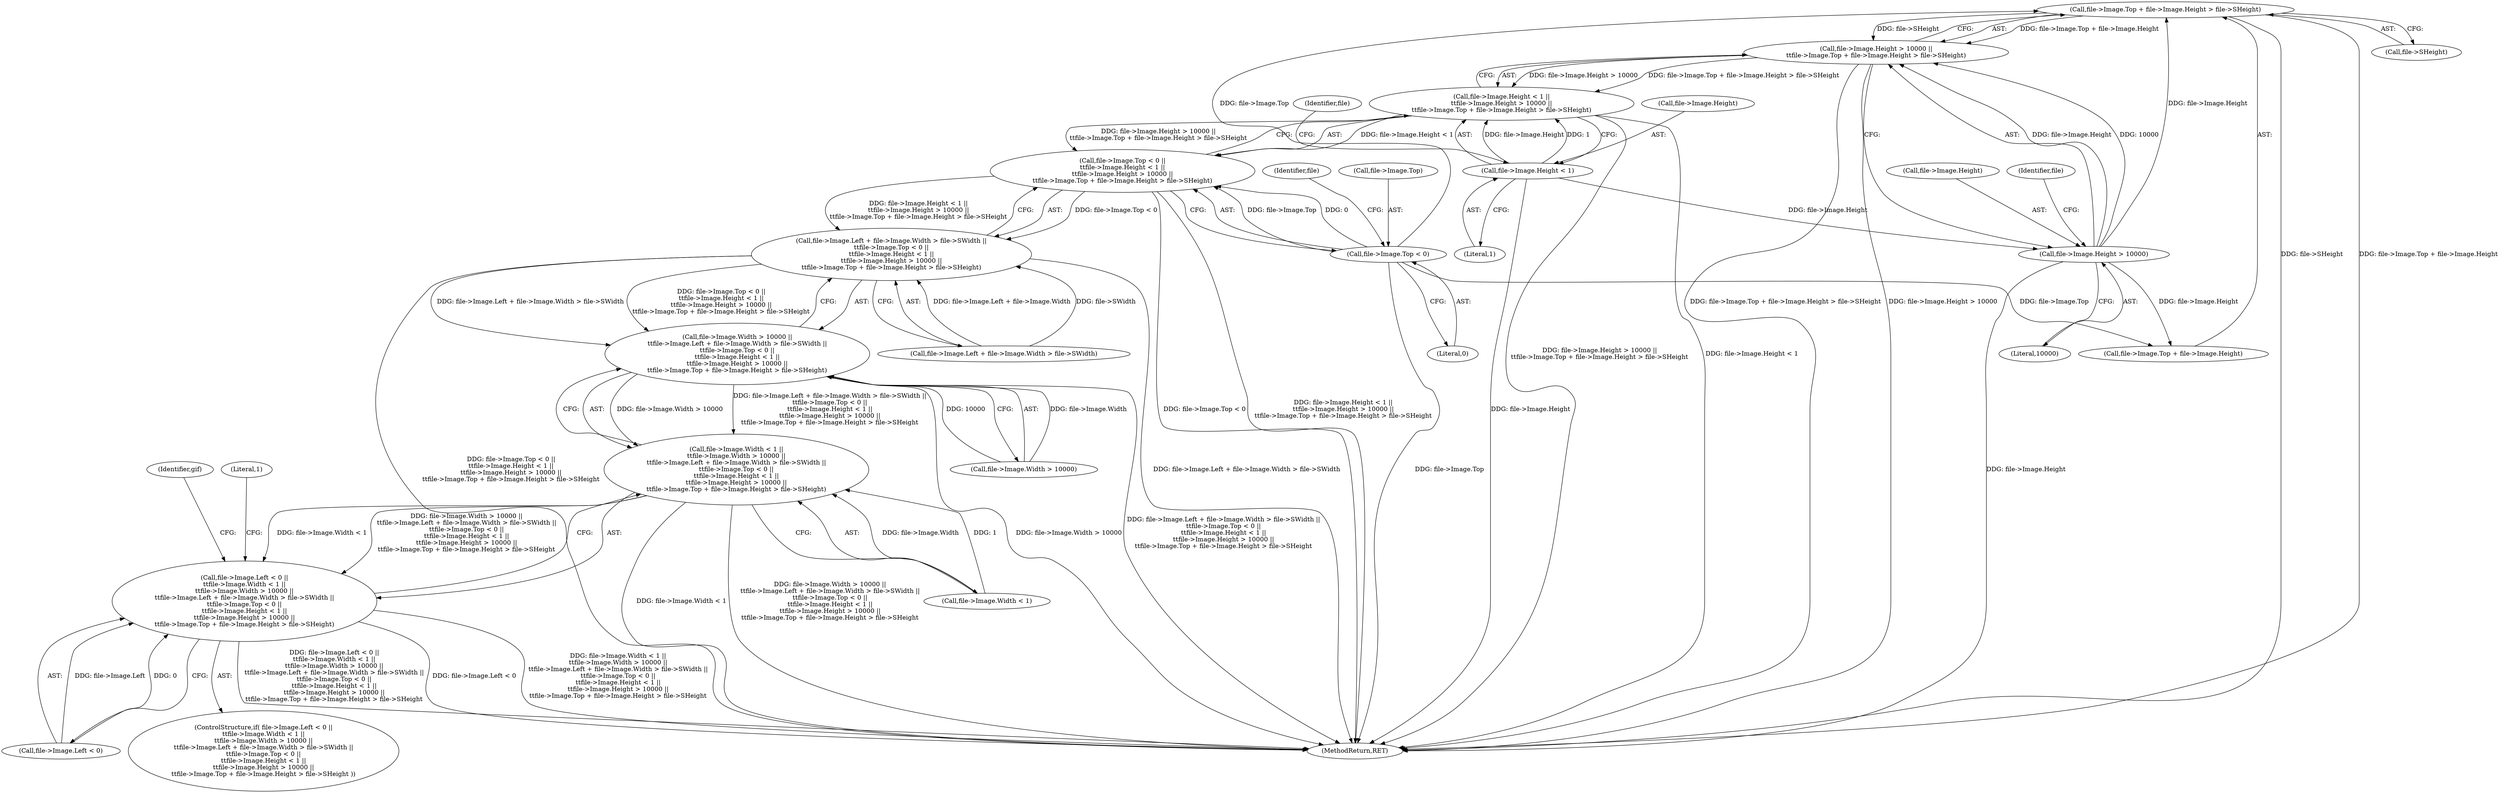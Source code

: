 digraph "0_libvips_ce684dd008532ea0bf9d4a1d89bacb35f4a83f4d@pointer" {
"1000210" [label="(Call,file->Image.Top + file->Image.Height > file->SHeight)"];
"1000187" [label="(Call,file->Image.Top < 0)"];
"1000203" [label="(Call,file->Image.Height > 10000)"];
"1000195" [label="(Call,file->Image.Height < 1)"];
"1000202" [label="(Call,file->Image.Height > 10000 ||\n\t\tfile->Image.Top + file->Image.Height > file->SHeight)"];
"1000194" [label="(Call,file->Image.Height < 1 ||\n\t\tfile->Image.Height > 10000 ||\n\t\tfile->Image.Top + file->Image.Height > file->SHeight)"];
"1000186" [label="(Call,file->Image.Top < 0 ||\n\t\tfile->Image.Height < 1 ||\n\t\tfile->Image.Height > 10000 ||\n\t\tfile->Image.Top + file->Image.Height > file->SHeight)"];
"1000170" [label="(Call,file->Image.Left + file->Image.Width > file->SWidth ||\n\t\tfile->Image.Top < 0 ||\n\t\tfile->Image.Height < 1 ||\n\t\tfile->Image.Height > 10000 ||\n\t\tfile->Image.Top + file->Image.Height > file->SHeight)"];
"1000162" [label="(Call,file->Image.Width > 10000 ||\n\t\tfile->Image.Left + file->Image.Width > file->SWidth ||\n\t\tfile->Image.Top < 0 ||\n\t\tfile->Image.Height < 1 ||\n\t\tfile->Image.Height > 10000 ||\n\t\tfile->Image.Top + file->Image.Height > file->SHeight)"];
"1000154" [label="(Call,file->Image.Width < 1 ||\n\t\tfile->Image.Width > 10000 ||\n\t\tfile->Image.Left + file->Image.Width > file->SWidth ||\n\t\tfile->Image.Top < 0 ||\n\t\tfile->Image.Height < 1 ||\n\t\tfile->Image.Height > 10000 ||\n\t\tfile->Image.Top + file->Image.Height > file->SHeight)"];
"1000146" [label="(Call,file->Image.Left < 0 ||\n\t\tfile->Image.Width < 1 ||\n\t\tfile->Image.Width > 10000 ||\n\t\tfile->Image.Left + file->Image.Width > file->SWidth ||\n\t\tfile->Image.Top < 0 ||\n\t\tfile->Image.Height < 1 ||\n\t\tfile->Image.Height > 10000 ||\n\t\tfile->Image.Top + file->Image.Height > file->SHeight)"];
"1000209" [label="(Literal,10000)"];
"1000204" [label="(Call,file->Image.Height)"];
"1000194" [label="(Call,file->Image.Height < 1 ||\n\t\tfile->Image.Height > 10000 ||\n\t\tfile->Image.Top + file->Image.Height > file->SHeight)"];
"1000186" [label="(Call,file->Image.Top < 0 ||\n\t\tfile->Image.Height < 1 ||\n\t\tfile->Image.Height > 10000 ||\n\t\tfile->Image.Top + file->Image.Height > file->SHeight)"];
"1000210" [label="(Call,file->Image.Top + file->Image.Height > file->SHeight)"];
"1000203" [label="(Call,file->Image.Height > 10000)"];
"1000195" [label="(Call,file->Image.Height < 1)"];
"1000155" [label="(Call,file->Image.Width < 1)"];
"1000198" [label="(Identifier,file)"];
"1000162" [label="(Call,file->Image.Width > 10000 ||\n\t\tfile->Image.Left + file->Image.Width > file->SWidth ||\n\t\tfile->Image.Top < 0 ||\n\t\tfile->Image.Height < 1 ||\n\t\tfile->Image.Height > 10000 ||\n\t\tfile->Image.Top + file->Image.Height > file->SHeight)"];
"1000187" [label="(Call,file->Image.Top < 0)"];
"1000211" [label="(Call,file->Image.Top + file->Image.Height)"];
"1000171" [label="(Call,file->Image.Left + file->Image.Width > file->SWidth)"];
"1000145" [label="(ControlStructure,if( file->Image.Left < 0 ||\n\t\tfile->Image.Width < 1 ||\n\t\tfile->Image.Width > 10000 ||\n\t\tfile->Image.Left + file->Image.Width > file->SWidth ||\n\t\tfile->Image.Top < 0 ||\n\t\tfile->Image.Height < 1 ||\n\t\tfile->Image.Height > 10000 ||\n\t\tfile->Image.Top + file->Image.Height > file->SHeight ))"];
"1000214" [label="(Identifier,file)"];
"1000201" [label="(Literal,1)"];
"1000233" [label="(Identifier,gif)"];
"1000170" [label="(Call,file->Image.Left + file->Image.Width > file->SWidth ||\n\t\tfile->Image.Top < 0 ||\n\t\tfile->Image.Height < 1 ||\n\t\tfile->Image.Height > 10000 ||\n\t\tfile->Image.Top + file->Image.Height > file->SHeight)"];
"1000146" [label="(Call,file->Image.Left < 0 ||\n\t\tfile->Image.Width < 1 ||\n\t\tfile->Image.Width > 10000 ||\n\t\tfile->Image.Left + file->Image.Width > file->SWidth ||\n\t\tfile->Image.Top < 0 ||\n\t\tfile->Image.Height < 1 ||\n\t\tfile->Image.Height > 10000 ||\n\t\tfile->Image.Top + file->Image.Height > file->SHeight)"];
"1000206" [label="(Identifier,file)"];
"1000196" [label="(Call,file->Image.Height)"];
"1000228" [label="(Literal,1)"];
"1000163" [label="(Call,file->Image.Width > 10000)"];
"1000303" [label="(MethodReturn,RET)"];
"1000154" [label="(Call,file->Image.Width < 1 ||\n\t\tfile->Image.Width > 10000 ||\n\t\tfile->Image.Left + file->Image.Width > file->SWidth ||\n\t\tfile->Image.Top < 0 ||\n\t\tfile->Image.Height < 1 ||\n\t\tfile->Image.Height > 10000 ||\n\t\tfile->Image.Top + file->Image.Height > file->SHeight)"];
"1000188" [label="(Call,file->Image.Top)"];
"1000147" [label="(Call,file->Image.Left < 0)"];
"1000202" [label="(Call,file->Image.Height > 10000 ||\n\t\tfile->Image.Top + file->Image.Height > file->SHeight)"];
"1000222" [label="(Call,file->SHeight)"];
"1000193" [label="(Literal,0)"];
"1000210" -> "1000202"  [label="AST: "];
"1000210" -> "1000222"  [label="CFG: "];
"1000211" -> "1000210"  [label="AST: "];
"1000222" -> "1000210"  [label="AST: "];
"1000202" -> "1000210"  [label="CFG: "];
"1000210" -> "1000303"  [label="DDG: file->SHeight"];
"1000210" -> "1000303"  [label="DDG: file->Image.Top + file->Image.Height"];
"1000210" -> "1000202"  [label="DDG: file->Image.Top + file->Image.Height"];
"1000210" -> "1000202"  [label="DDG: file->SHeight"];
"1000187" -> "1000210"  [label="DDG: file->Image.Top"];
"1000203" -> "1000210"  [label="DDG: file->Image.Height"];
"1000187" -> "1000186"  [label="AST: "];
"1000187" -> "1000193"  [label="CFG: "];
"1000188" -> "1000187"  [label="AST: "];
"1000193" -> "1000187"  [label="AST: "];
"1000198" -> "1000187"  [label="CFG: "];
"1000186" -> "1000187"  [label="CFG: "];
"1000187" -> "1000303"  [label="DDG: file->Image.Top"];
"1000187" -> "1000186"  [label="DDG: file->Image.Top"];
"1000187" -> "1000186"  [label="DDG: 0"];
"1000187" -> "1000211"  [label="DDG: file->Image.Top"];
"1000203" -> "1000202"  [label="AST: "];
"1000203" -> "1000209"  [label="CFG: "];
"1000204" -> "1000203"  [label="AST: "];
"1000209" -> "1000203"  [label="AST: "];
"1000214" -> "1000203"  [label="CFG: "];
"1000202" -> "1000203"  [label="CFG: "];
"1000203" -> "1000303"  [label="DDG: file->Image.Height"];
"1000203" -> "1000202"  [label="DDG: file->Image.Height"];
"1000203" -> "1000202"  [label="DDG: 10000"];
"1000195" -> "1000203"  [label="DDG: file->Image.Height"];
"1000203" -> "1000211"  [label="DDG: file->Image.Height"];
"1000195" -> "1000194"  [label="AST: "];
"1000195" -> "1000201"  [label="CFG: "];
"1000196" -> "1000195"  [label="AST: "];
"1000201" -> "1000195"  [label="AST: "];
"1000206" -> "1000195"  [label="CFG: "];
"1000194" -> "1000195"  [label="CFG: "];
"1000195" -> "1000303"  [label="DDG: file->Image.Height"];
"1000195" -> "1000194"  [label="DDG: file->Image.Height"];
"1000195" -> "1000194"  [label="DDG: 1"];
"1000202" -> "1000194"  [label="AST: "];
"1000194" -> "1000202"  [label="CFG: "];
"1000202" -> "1000303"  [label="DDG: file->Image.Top + file->Image.Height > file->SHeight"];
"1000202" -> "1000303"  [label="DDG: file->Image.Height > 10000"];
"1000202" -> "1000194"  [label="DDG: file->Image.Height > 10000"];
"1000202" -> "1000194"  [label="DDG: file->Image.Top + file->Image.Height > file->SHeight"];
"1000194" -> "1000186"  [label="AST: "];
"1000186" -> "1000194"  [label="CFG: "];
"1000194" -> "1000303"  [label="DDG: file->Image.Height < 1"];
"1000194" -> "1000303"  [label="DDG: file->Image.Height > 10000 ||\n\t\tfile->Image.Top + file->Image.Height > file->SHeight"];
"1000194" -> "1000186"  [label="DDG: file->Image.Height < 1"];
"1000194" -> "1000186"  [label="DDG: file->Image.Height > 10000 ||\n\t\tfile->Image.Top + file->Image.Height > file->SHeight"];
"1000186" -> "1000170"  [label="AST: "];
"1000170" -> "1000186"  [label="CFG: "];
"1000186" -> "1000303"  [label="DDG: file->Image.Top < 0"];
"1000186" -> "1000303"  [label="DDG: file->Image.Height < 1 ||\n\t\tfile->Image.Height > 10000 ||\n\t\tfile->Image.Top + file->Image.Height > file->SHeight"];
"1000186" -> "1000170"  [label="DDG: file->Image.Top < 0"];
"1000186" -> "1000170"  [label="DDG: file->Image.Height < 1 ||\n\t\tfile->Image.Height > 10000 ||\n\t\tfile->Image.Top + file->Image.Height > file->SHeight"];
"1000170" -> "1000162"  [label="AST: "];
"1000170" -> "1000171"  [label="CFG: "];
"1000171" -> "1000170"  [label="AST: "];
"1000162" -> "1000170"  [label="CFG: "];
"1000170" -> "1000303"  [label="DDG: file->Image.Top < 0 ||\n\t\tfile->Image.Height < 1 ||\n\t\tfile->Image.Height > 10000 ||\n\t\tfile->Image.Top + file->Image.Height > file->SHeight"];
"1000170" -> "1000303"  [label="DDG: file->Image.Left + file->Image.Width > file->SWidth"];
"1000170" -> "1000162"  [label="DDG: file->Image.Left + file->Image.Width > file->SWidth"];
"1000170" -> "1000162"  [label="DDG: file->Image.Top < 0 ||\n\t\tfile->Image.Height < 1 ||\n\t\tfile->Image.Height > 10000 ||\n\t\tfile->Image.Top + file->Image.Height > file->SHeight"];
"1000171" -> "1000170"  [label="DDG: file->Image.Left + file->Image.Width"];
"1000171" -> "1000170"  [label="DDG: file->SWidth"];
"1000162" -> "1000154"  [label="AST: "];
"1000162" -> "1000163"  [label="CFG: "];
"1000163" -> "1000162"  [label="AST: "];
"1000154" -> "1000162"  [label="CFG: "];
"1000162" -> "1000303"  [label="DDG: file->Image.Left + file->Image.Width > file->SWidth ||\n\t\tfile->Image.Top < 0 ||\n\t\tfile->Image.Height < 1 ||\n\t\tfile->Image.Height > 10000 ||\n\t\tfile->Image.Top + file->Image.Height > file->SHeight"];
"1000162" -> "1000303"  [label="DDG: file->Image.Width > 10000"];
"1000162" -> "1000154"  [label="DDG: file->Image.Width > 10000"];
"1000162" -> "1000154"  [label="DDG: file->Image.Left + file->Image.Width > file->SWidth ||\n\t\tfile->Image.Top < 0 ||\n\t\tfile->Image.Height < 1 ||\n\t\tfile->Image.Height > 10000 ||\n\t\tfile->Image.Top + file->Image.Height > file->SHeight"];
"1000163" -> "1000162"  [label="DDG: file->Image.Width"];
"1000163" -> "1000162"  [label="DDG: 10000"];
"1000154" -> "1000146"  [label="AST: "];
"1000154" -> "1000155"  [label="CFG: "];
"1000155" -> "1000154"  [label="AST: "];
"1000146" -> "1000154"  [label="CFG: "];
"1000154" -> "1000303"  [label="DDG: file->Image.Width < 1"];
"1000154" -> "1000303"  [label="DDG: file->Image.Width > 10000 ||\n\t\tfile->Image.Left + file->Image.Width > file->SWidth ||\n\t\tfile->Image.Top < 0 ||\n\t\tfile->Image.Height < 1 ||\n\t\tfile->Image.Height > 10000 ||\n\t\tfile->Image.Top + file->Image.Height > file->SHeight"];
"1000154" -> "1000146"  [label="DDG: file->Image.Width < 1"];
"1000154" -> "1000146"  [label="DDG: file->Image.Width > 10000 ||\n\t\tfile->Image.Left + file->Image.Width > file->SWidth ||\n\t\tfile->Image.Top < 0 ||\n\t\tfile->Image.Height < 1 ||\n\t\tfile->Image.Height > 10000 ||\n\t\tfile->Image.Top + file->Image.Height > file->SHeight"];
"1000155" -> "1000154"  [label="DDG: file->Image.Width"];
"1000155" -> "1000154"  [label="DDG: 1"];
"1000146" -> "1000145"  [label="AST: "];
"1000146" -> "1000147"  [label="CFG: "];
"1000147" -> "1000146"  [label="AST: "];
"1000228" -> "1000146"  [label="CFG: "];
"1000233" -> "1000146"  [label="CFG: "];
"1000146" -> "1000303"  [label="DDG: file->Image.Width < 1 ||\n\t\tfile->Image.Width > 10000 ||\n\t\tfile->Image.Left + file->Image.Width > file->SWidth ||\n\t\tfile->Image.Top < 0 ||\n\t\tfile->Image.Height < 1 ||\n\t\tfile->Image.Height > 10000 ||\n\t\tfile->Image.Top + file->Image.Height > file->SHeight"];
"1000146" -> "1000303"  [label="DDG: file->Image.Left < 0 ||\n\t\tfile->Image.Width < 1 ||\n\t\tfile->Image.Width > 10000 ||\n\t\tfile->Image.Left + file->Image.Width > file->SWidth ||\n\t\tfile->Image.Top < 0 ||\n\t\tfile->Image.Height < 1 ||\n\t\tfile->Image.Height > 10000 ||\n\t\tfile->Image.Top + file->Image.Height > file->SHeight"];
"1000146" -> "1000303"  [label="DDG: file->Image.Left < 0"];
"1000147" -> "1000146"  [label="DDG: file->Image.Left"];
"1000147" -> "1000146"  [label="DDG: 0"];
}
